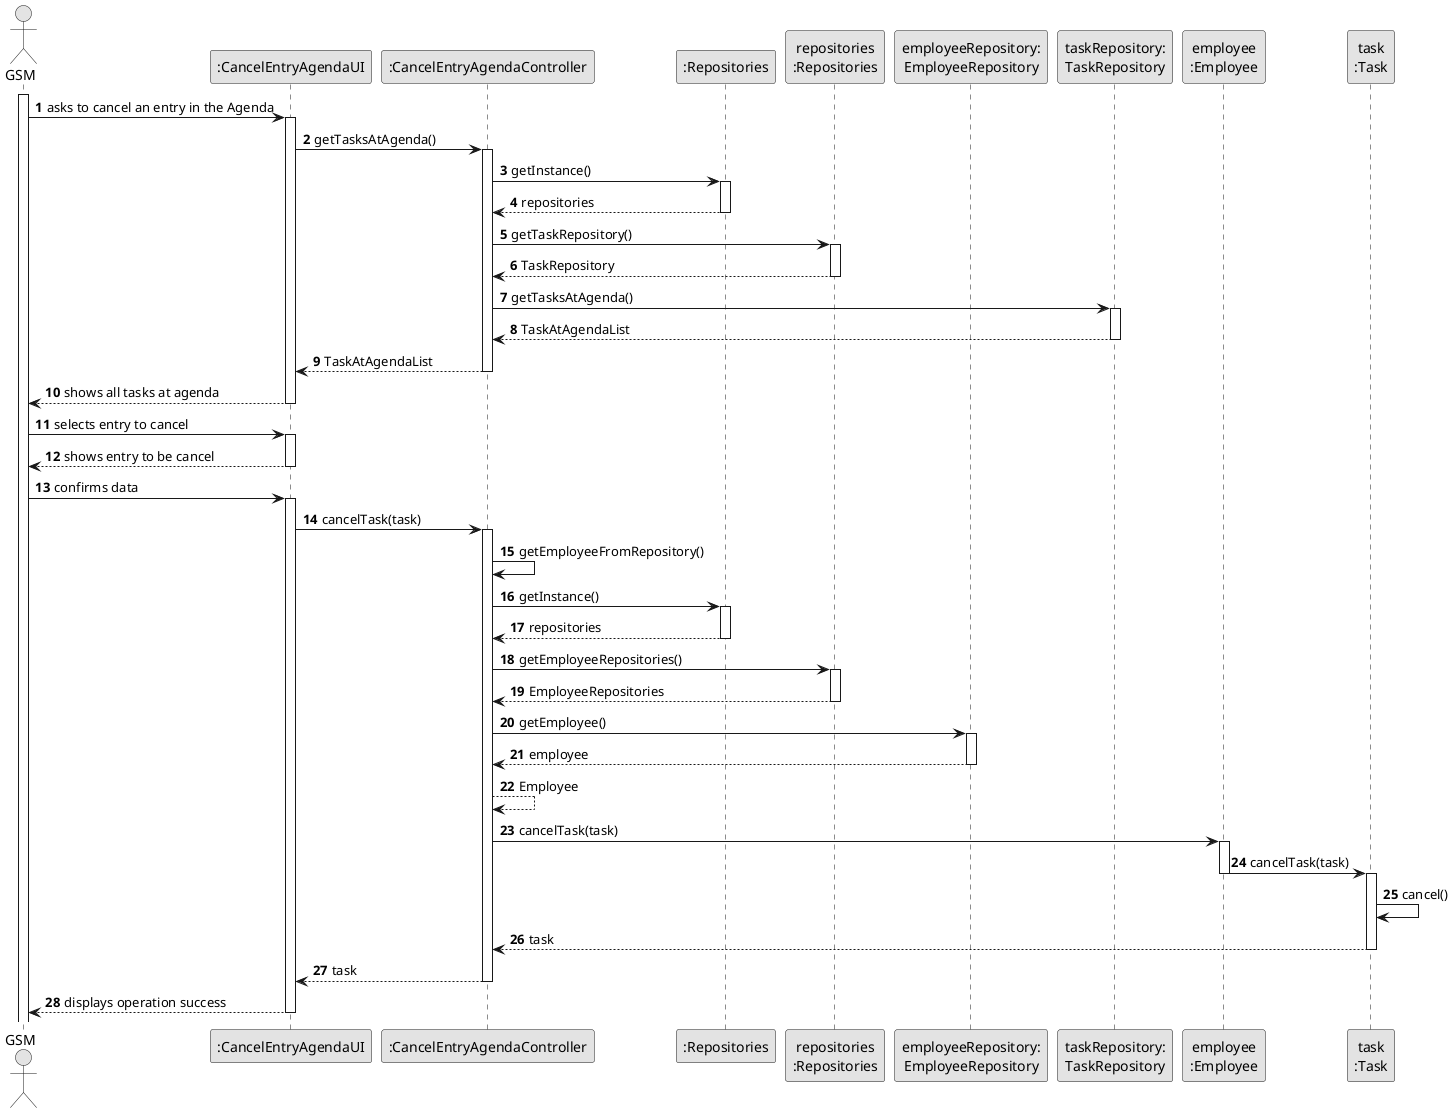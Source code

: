 @startuml
skinparam monochrome true
skinparam packageStyle rectangle
skinparam shadowing false

autonumber

actor "GSM" as GSM
participant ":CancelEntryAgendaUI" as UI
participant ":CancelEntryAgendaController" as CTRL
participant ":Repositories" as RepositorySingleton
participant "repositories\n:Repositories" as PLAT
participant "employeeRepository:\nEmployeeRepository" as EmployeeRepository
participant "taskRepository:\nTaskRepository" as TaskRepository

participant "employee\n:Employee" as Employee
participant "task\n:Task" as Task

activate GSM

    GSM -> UI : asks to cancel an entry in the Agenda
    activate UI
        UI -> CTRL : getTasksAtAgenda()
        activate CTRL

            CTRL -> RepositorySingleton : getInstance()
            activate RepositorySingleton

                RepositorySingleton --> CTRL: repositories
            deactivate RepositorySingleton

            CTRL -> PLAT : getTaskRepository()
            activate PLAT

                PLAT --> CTRL: TaskRepository
            deactivate PLAT

            CTRL -> TaskRepository : getTasksAtAgenda()
            activate TaskRepository

                TaskRepository --> CTRL : TaskAtAgendaList
            deactivate TaskRepository


            CTRL --> UI : TaskAtAgendaList
        deactivate CTRL

        UI --> GSM : shows all tasks at agenda
    deactivate UI

    GSM -> UI : selects entry to cancel
    activate UI
        UI --> GSM : shows entry to be cancel
    deactivate UI

    GSM -> UI : confirms data
    activate UI
        UI -> CTRL: cancelTask(task)
        activate CTRL
            CTRL->CTRL: getEmployeeFromRepository()
            CTRL -> RepositorySingleton : getInstance()
            activate RepositorySingleton
                RepositorySingleton --> CTRL : repositories
            deactivate RepositorySingleton
            CTRL -> PLAT : getEmployeeRepositories()
            activate PLAT
                PLAT --> CTRL : EmployeeRepositories
            deactivate PLAT
            CTRL -> EmployeeRepository: getEmployee()
            activate EmployeeRepository
                EmployeeRepository -->CTRL: employee
            deactivate EmployeeRepository
            CTRL --> CTRL: Employee
            CTRL -> Employee: cancelTask(task)
            activate Employee
                Employee ->Task: cancelTask(task)
            deactivate Employee
                activate Task
                    Task -> Task : cancel()
                     Task--> CTRL: task
                deactivate Task
            deactivate Employee
            CTRL --> UI: task

        deactivate CTRL
        UI --> GSM : displays operation success

    deactivate UI

@enduml